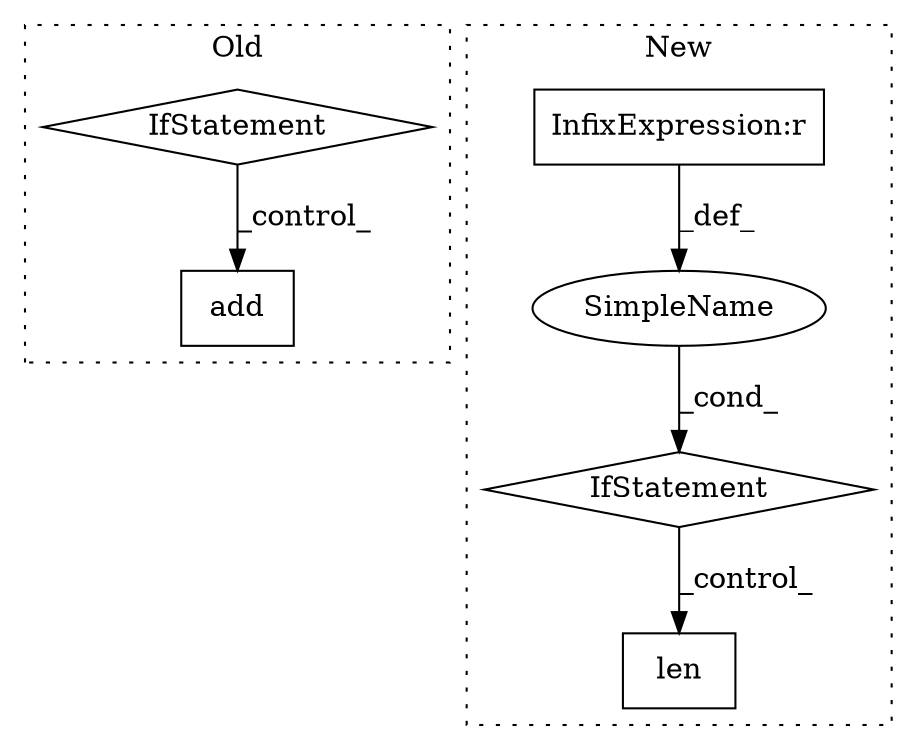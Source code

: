 digraph G {
subgraph cluster0 {
1 [label="add" a="32" s="5928,5969" l="4,1" shape="box"];
6 [label="IfStatement" a="25" s="5842,5850" l="4,2" shape="diamond"];
label = "Old";
style="dotted";
}
subgraph cluster1 {
2 [label="len" a="32" s="6438,6448" l="4,1" shape="box"];
3 [label="IfStatement" a="25" s="6435" l="3" shape="diamond"];
4 [label="SimpleName" a="42" s="" l="" shape="ellipse"];
5 [label="InfixExpression:r" a="27" s="6426" l="4" shape="box"];
label = "New";
style="dotted";
}
3 -> 2 [label="_control_"];
4 -> 3 [label="_cond_"];
5 -> 4 [label="_def_"];
6 -> 1 [label="_control_"];
}